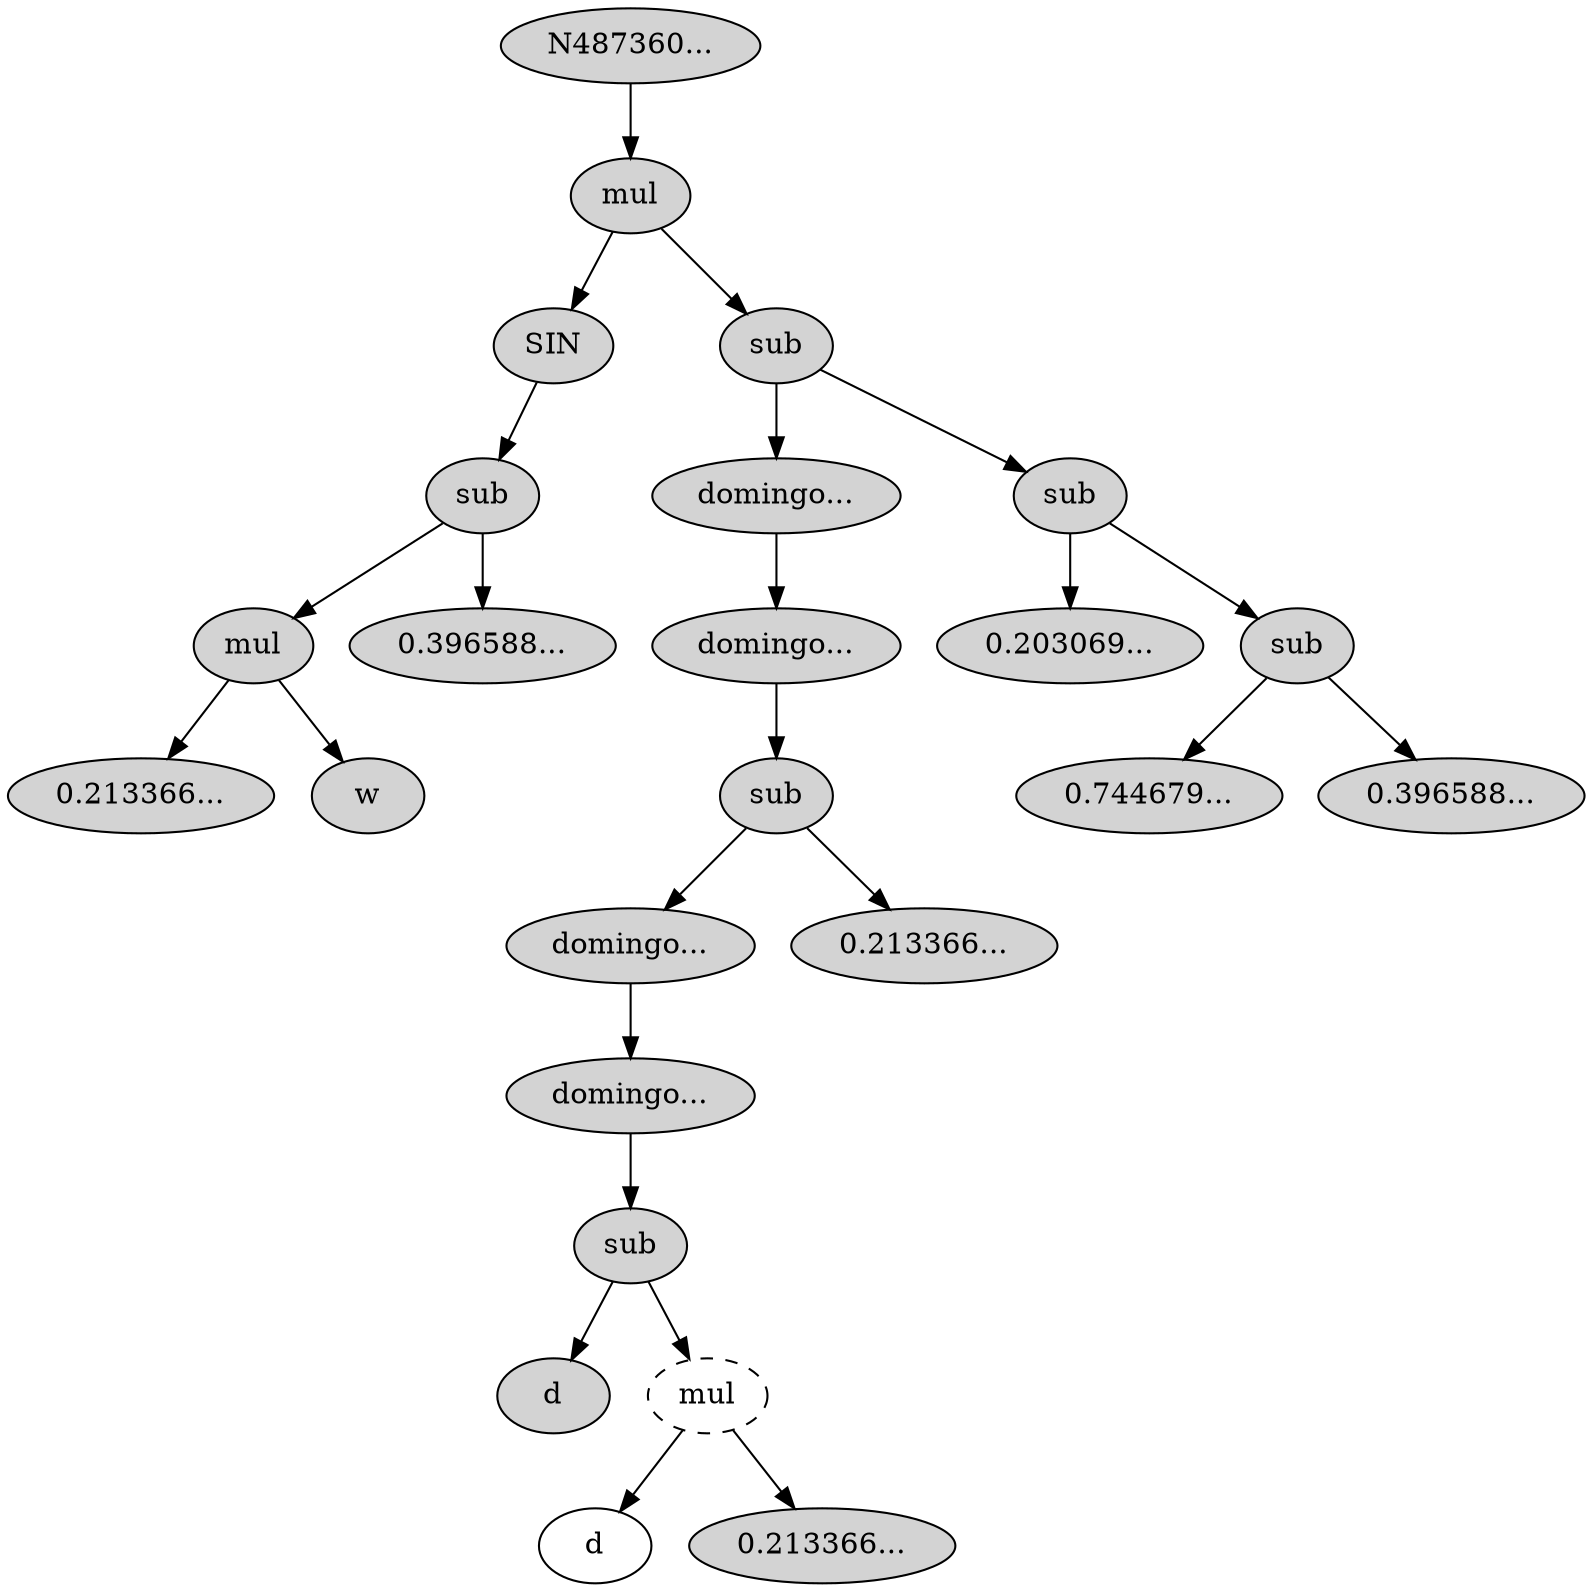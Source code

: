  digraph G487360 {
N487360[ style="filled"  label="N487360..."];
N487360 -> N487361;
N487361[ style="filled"  label="mul"];
N487361 -> N487362;
N487362[ style="filled"  label="SIN"];
N487362 -> N487363;
N487363[ style="filled"  label="sub"];
N487363 -> N487364;
N487364[ style="filled"  label="mul"];
N487364 -> N487365;
N487365[ style="filled"  label="0.213366..."];
N487364 -> N487366;
N487366[ style="filled"  label="w"];
N487363 -> N487367;
N487367[ style="filled"  label="0.396588..."];
N487361 -> N487368;
N487368[ style="filled"  label="sub"];
N487368 -> N487369;
N487369[ style="filled"  label="domingo..."];
N487369 -> N487370;
N487370[ style="filled"  label="domingo..."];
N487370 -> N487371;
N487371[ style="filled"  label="sub"];
N487371 -> N487372;
N487372[ style="filled"  label="domingo..."];
N487372 -> N487373;
N487373[ style="filled"  label="domingo..."];
N487373 -> N487374;
N487374[ style="filled"  label="sub"];
N487374 -> N487375;
N487375[ style="filled"  label="d"];
N487374 -> N487376;
N487376[ style="dashed"  label="mul"];
N487376 -> N487348;
N487348[ style="solid"  label="d"];
N487376 -> N487380;
N487380[ style="filled"  label="0.213366..."];
N487371 -> N487381;
N487381[ style="filled"  label="0.213366..."];
N487368 -> N487382;
N487382[ style="filled"  label="sub"];
N487382 -> N487383;
N487383[ style="filled"  label="0.203069..."];
N487382 -> N487384;
N487384[ style="filled"  label="sub"];
N487384 -> N487385;
N487385[ style="filled"  label="0.744679..."];
N487384 -> N487386;
N487386[ style="filled"  label="0.396588..."];
}
